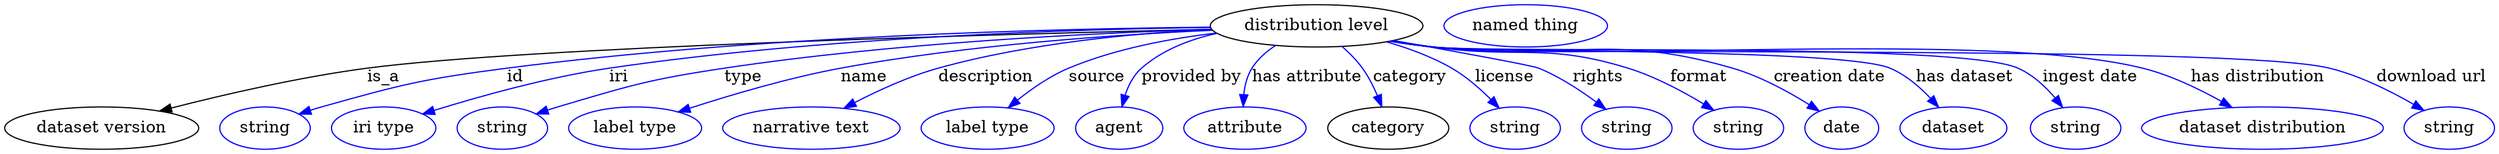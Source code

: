 digraph {
	graph [bb="0,0,2117.9,123"];
	node [label="\N"];
	"distribution level"	[height=0.5,
		label="distribution level",
		pos="1116.5,105",
		width=2.5095];
	"dataset version"	[height=0.5,
		pos="82.543,18",
		width=2.2929];
	"distribution level" -> "dataset version"	[label=is_a,
		lp="321.54,61.5",
		pos="e,131.7,32.54 1027.3,102.11 846.82,97.977 444.31,87.013 307.54,69 250.56,61.495 186.69,46.671 141.6,35.104"];
	id	[color=blue,
		height=0.5,
		label=string,
		pos="221.54,18",
		width=1.0652];
	"distribution level" -> id	[color=blue,
		label=id,
		lp="433.54,61.5",
		pos="e,250.53,29.966 1026.3,103.91 894.09,102.77 640.36,96.72 426.54,69 355.83,59.833 338.19,55.278 269.54,36 266.44,35.128 263.24,34.158 \
260.04,33.138",
		style=solid];
	iri	[color=blue,
		height=0.5,
		label="iri type",
		pos="322.54,18",
		width=1.2277];
	"distribution level" -> iri	[color=blue,
		label=iri,
		lp="521.54,61.5",
		pos="e,355.55,29.992 1026.4,103.77 908.05,102.32 694.16,95.776 513.54,69 461.72,61.317 403.69,44.986 365.35,33.071",
		style=solid];
	type	[color=blue,
		height=0.5,
		label=string,
		pos="423.54,18",
		width=1.0652];
	"distribution level" -> type	[color=blue,
		label=type,
		lp="627.54,61.5",
		pos="e,452.2,29.968 1027.1,102.14 925.82,99.025 756.02,90.769 611.54,69 547.9,59.411 532.24,54.31 470.54,36 467.64,35.139 464.66,34.197 \
461.67,33.212",
		style=solid];
	name	[color=blue,
		height=0.5,
		label="label type",
		pos="536.54,18",
		width=1.5707];
	"distribution level" -> name	[color=blue,
		label=name,
		lp="729.54,61.5",
		pos="e,573.16,31.852 1027.7,101.36 944.84,97.719 817.97,89.131 709.54,69 665.9,60.897 617.45,46.402 582.95,35.098",
		style=solid];
	description	[color=blue,
		height=0.5,
		label="narrative text",
		pos="686.54,18",
		width=2.0943];
	"distribution level" -> description	[color=blue,
		label=description,
		lp="833.04,61.5",
		pos="e,713.9,35.021 1027,102.3 961.11,99.142 869.88,90.753 792.54,69 768.36,62.199 742.85,50.33 722.92,39.863",
		style=solid];
	source	[color=blue,
		height=0.5,
		label="label type",
		pos="836.54,18",
		width=1.5707];
	"distribution level" -> source	[color=blue,
		label=source,
		lp="926.54,61.5",
		pos="e,853.26,35.367 1030.3,99.464 990.17,94.978 942.59,86.179 902.54,69 887.41,62.508 872.6,51.813 860.86,41.977",
		style=solid];
	"provided by"	[color=blue,
		height=0.5,
		label=agent,
		pos="948.54,18",
		width=1.0291];
	"distribution level" -> "provided by"	[color=blue,
		label="provided by",
		lp="1006,61.5",
		pos="e,949.41,36.109 1043.4,94.39 1010.1,88.628 975.53,80.216 963.54,69 957.14,63.014 953.44,54.417 951.31,46.035",
		style=solid];
	"has attribute"	[color=blue,
		height=0.5,
		label=attribute,
		pos="1055.5,18",
		width=1.4443];
	"distribution level" -> "has attribute"	[color=blue,
		label="has attribute",
		lp="1103.5,61.5",
		pos="e,1051.9,36.342 1077.1,88.721 1068.9,83.691 1061.4,77.213 1056.5,69 1052.6,62.31 1051.3,54.197 1051.3,46.47",
		style=solid];
	category	[height=0.5,
		pos="1176.5,18",
		width=1.4263];
	"distribution level" -> category	[color=blue,
		label=category,
		lp="1195,61.5",
		pos="e,1171,36.124 1137.8,87.22 1143.8,81.843 1149.8,75.568 1154.5,69 1159.6,61.869 1163.9,53.37 1167.3,45.42",
		style=solid];
	license	[color=blue,
		height=0.5,
		label=string,
		pos="1284.5,18",
		width=1.0652];
	"distribution level" -> license	[color=blue,
		label=license,
		lp="1275.5,61.5",
		pos="e,1270.9,34.997 1175.8,91.272 1194,85.931 1213.8,78.659 1230.5,69 1242.8,61.957 1254.5,51.682 1263.9,42.276",
		style=solid];
	rights	[color=blue,
		height=0.5,
		label=string,
		pos="1379.5,18",
		width=1.0652];
	"distribution level" -> rights	[color=blue,
		label=rights,
		lp="1355,61.5",
		pos="e,1361.6,33.996 1181.8,92.494 1233.7,83.229 1298.7,71.371 1304.5,69 1322.1,61.876 1339.8,50.328 1353.6,40.125",
		style=solid];
	format	[color=blue,
		height=0.5,
		label=string,
		pos="1474.5,18",
		width=1.0652];
	"distribution level" -> format	[color=blue,
		label=format,
		lp="1441,61.5",
		pos="e,1453.5,33.188 1180.9,92.361 1192.4,90.446 1204.3,88.575 1215.5,87 1288.6,76.753 1310,90.712 1380.5,69 1403.3,62.004 1426.9,49.421 \
1444.7,38.629",
		style=solid];
	"creation date"	[color=blue,
		height=0.5,
		label=date,
		pos="1562.5,18",
		width=0.86659];
	"distribution level" -> "creation date"	[color=blue,
		label="creation date",
		lp="1552,61.5",
		pos="e,1543.3,32.515 1180,92.135 1191.8,90.209 1204,88.393 1215.5,87 1327.9,73.407 1360.8,100.5 1469.5,69 1492.8,62.266 1516.8,49.184 \
1534.6,38.091",
		style=solid];
	"has dataset"	[color=blue,
		height=0.5,
		label=dataset,
		pos="1657.5,18",
		width=1.2638];
	"distribution level" -> "has dataset"	[color=blue,
		label="has dataset",
		lp="1667,61.5",
		pos="e,1644.9,35.745 1179.2,92.033 1191.2,90.08 1203.8,88.281 1215.5,87 1258.4,82.339 1563.7,85.673 1603.5,69 1616.7,63.469 1628.7,53.202 \
1638,43.403",
		style=solid];
	"ingest date"	[color=blue,
		height=0.5,
		label=string,
		pos="1761.5,18",
		width=1.0652];
	"distribution level" -> "ingest date"	[color=blue,
		label="ingest date",
		lp="1774,61.5",
		pos="e,1750.4,35.767 1178.9,91.979 1191,90.019 1203.7,88.23 1215.5,87 1270.5,81.311 1662,91.323 1712.5,69 1724.9,63.553 1735.7,53.437 \
1744.1,43.722",
		style=solid];
	"has distribution"	[color=blue,
		height=0.5,
		label="dataset distribution",
		pos="1920.5,18",
		width=2.8525];
	"distribution level" -> "has distribution"	[color=blue,
		label="has distribution",
		lp="1916.5,61.5",
		pos="e,1894.5,35.662 1178.9,91.918 1191,89.963 1203.7,88.192 1215.5,87 1348.9,73.623 1688.4,101.23 1818.5,69 1842.1,63.173 1866.5,51.418 \
1885.6,40.77",
		style=solid];
	"download url"	[color=blue,
		height=0.5,
		label=string,
		pos="2079.5,18",
		width=1.0652];
	"distribution level" -> "download url"	[color=blue,
		label="download url",
		lp="2064.5,61.5",
		pos="e,2057.9,33.054 1178.7,91.902 1190.9,89.935 1203.6,88.163 1215.5,87 1299.8,78.812 1895.3,89.106 1977.5,69 2003,62.775 2029.5,49.531 \
2049.2,38.237",
		style=solid];
	"named thing_category"	[color=blue,
		height=0.5,
		label="named thing",
		pos="1294.5,105",
		width=1.9318];
}
